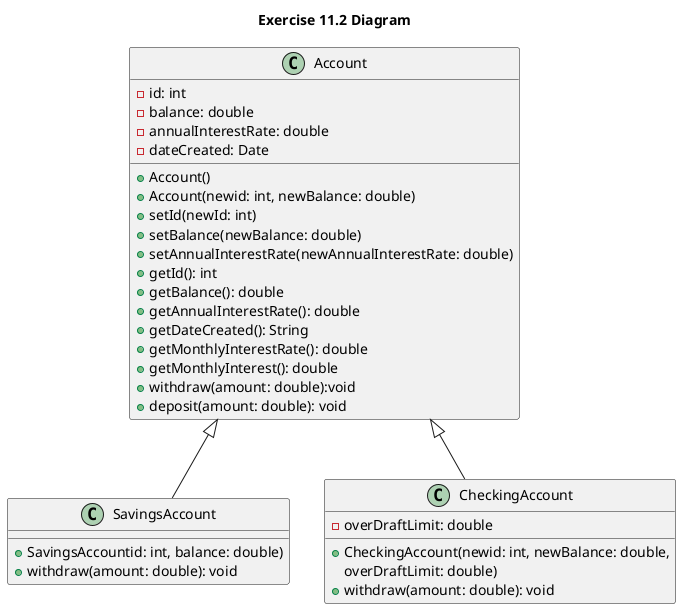 @startuml "exercise11_02"
title "Exercise 11.2 Diagram"
class Account {
    -id: int
    -balance: double
    -annualInterestRate: double
    -dateCreated: Date

    +Account()
    +Account(newid: int, newBalance: double)
    +setId(newId: int)
    +setBalance(newBalance: double)
    +setAnnualInterestRate(newAnnualInterestRate: double)
    +getId(): int
    +getBalance(): double
    +getAnnualInterestRate(): double
    +getDateCreated(): String
    +getMonthlyInterestRate(): double
    +getMonthlyInterest(): double
    +withdraw(amount: double):void
    +deposit(amount: double): void
}

class SavingsAccount {
    +SavingsAccountid: int, balance: double)
    +withdraw(amount: double): void
}

class CheckingAccount {
    -overDraftLimit: double
    +CheckingAccount(newid: int, newBalance: double,
        overDraftLimit: double)
    +withdraw(amount: double): void
}

Account <|-- SavingsAccount
Account <|-- CheckingAccount
@enduml
